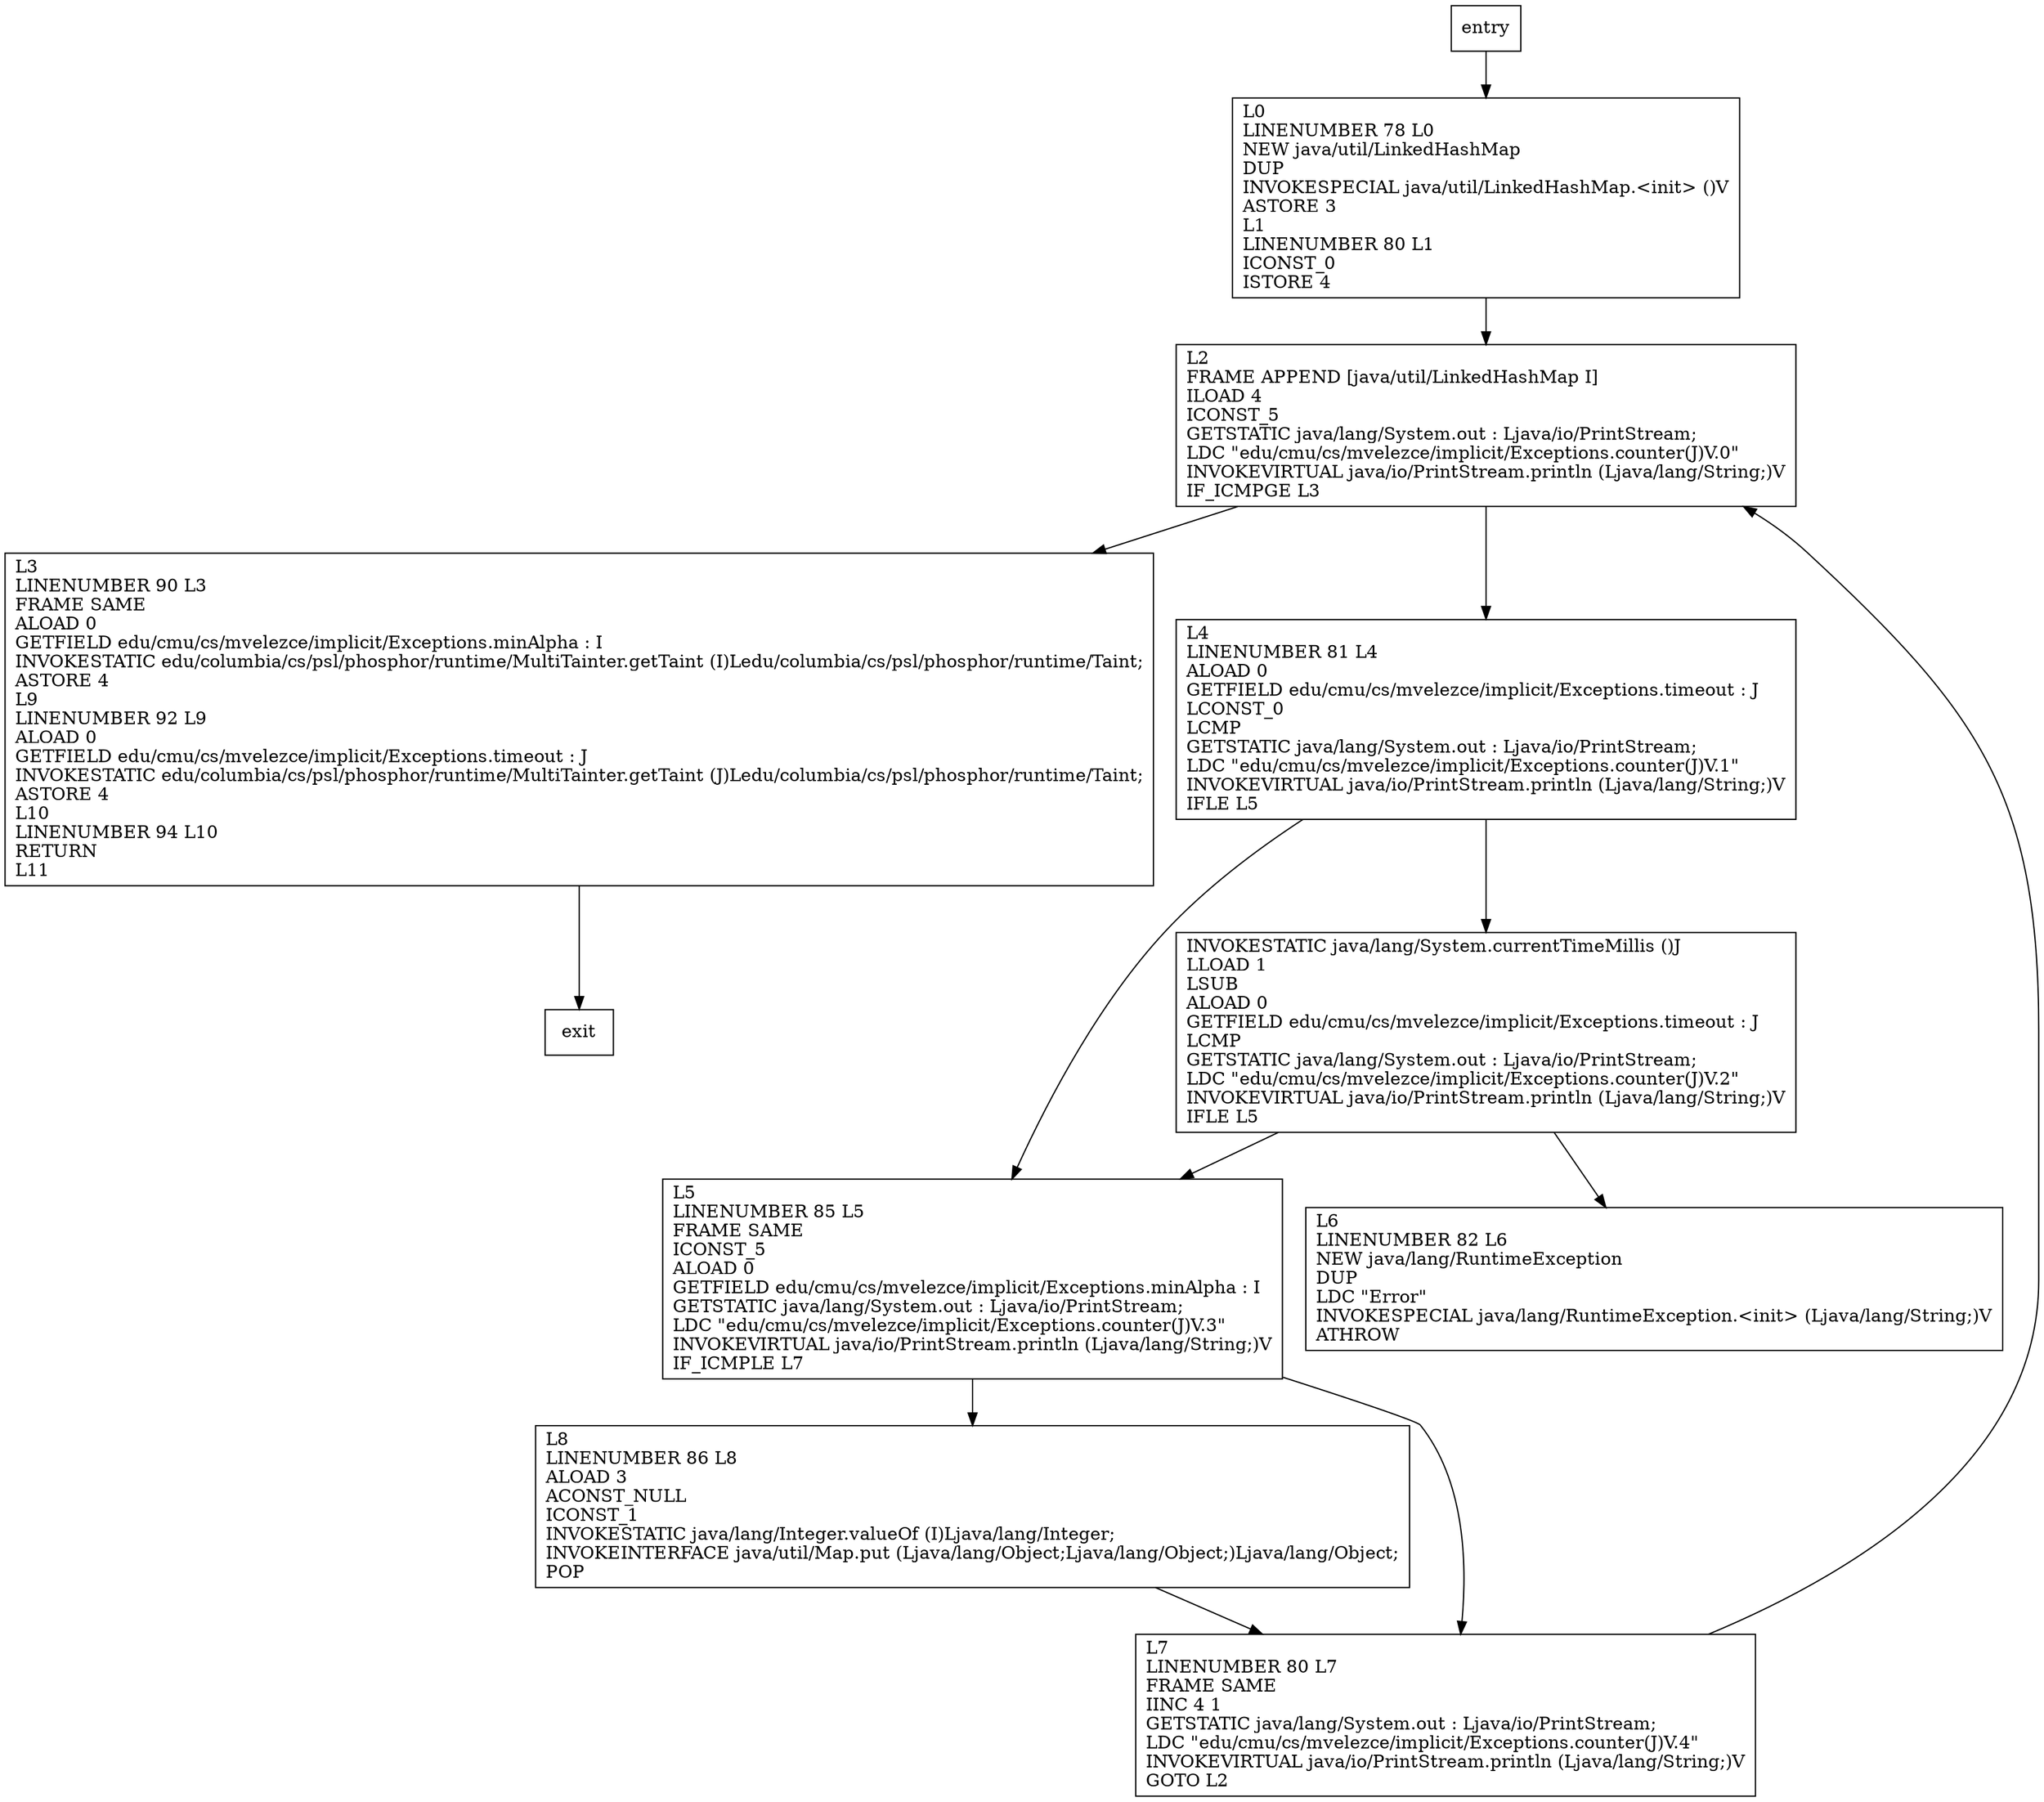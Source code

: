 digraph counter {
node [shape=record];
182259421 [label="L0\lLINENUMBER 78 L0\lNEW java/util/LinkedHashMap\lDUP\lINVOKESPECIAL java/util/LinkedHashMap.\<init\> ()V\lASTORE 3\lL1\lLINENUMBER 80 L1\lICONST_0\lISTORE 4\l"];
1262773598 [label="L3\lLINENUMBER 90 L3\lFRAME SAME\lALOAD 0\lGETFIELD edu/cmu/cs/mvelezce/implicit/Exceptions.minAlpha : I\lINVOKESTATIC edu/columbia/cs/psl/phosphor/runtime/MultiTainter.getTaint (I)Ledu/columbia/cs/psl/phosphor/runtime/Taint;\lASTORE 4\lL9\lLINENUMBER 92 L9\lALOAD 0\lGETFIELD edu/cmu/cs/mvelezce/implicit/Exceptions.timeout : J\lINVOKESTATIC edu/columbia/cs/psl/phosphor/runtime/MultiTainter.getTaint (J)Ledu/columbia/cs/psl/phosphor/runtime/Taint;\lASTORE 4\lL10\lLINENUMBER 94 L10\lRETURN\lL11\l"];
1344199921 [label="L8\lLINENUMBER 86 L8\lALOAD 3\lACONST_NULL\lICONST_1\lINVOKESTATIC java/lang/Integer.valueOf (I)Ljava/lang/Integer;\lINVOKEINTERFACE java/util/Map.put (Ljava/lang/Object;Ljava/lang/Object;)Ljava/lang/Object;\lPOP\l"];
715378067 [label="L2\lFRAME APPEND [java/util/LinkedHashMap I]\lILOAD 4\lICONST_5\lGETSTATIC java/lang/System.out : Ljava/io/PrintStream;\lLDC \"edu/cmu/cs/mvelezce/implicit/Exceptions.counter(J)V.0\"\lINVOKEVIRTUAL java/io/PrintStream.println (Ljava/lang/String;)V\lIF_ICMPGE L3\l"];
688726285 [label="L5\lLINENUMBER 85 L5\lFRAME SAME\lICONST_5\lALOAD 0\lGETFIELD edu/cmu/cs/mvelezce/implicit/Exceptions.minAlpha : I\lGETSTATIC java/lang/System.out : Ljava/io/PrintStream;\lLDC \"edu/cmu/cs/mvelezce/implicit/Exceptions.counter(J)V.3\"\lINVOKEVIRTUAL java/io/PrintStream.println (Ljava/lang/String;)V\lIF_ICMPLE L7\l"];
2124643775 [label="L4\lLINENUMBER 81 L4\lALOAD 0\lGETFIELD edu/cmu/cs/mvelezce/implicit/Exceptions.timeout : J\lLCONST_0\lLCMP\lGETSTATIC java/lang/System.out : Ljava/io/PrintStream;\lLDC \"edu/cmu/cs/mvelezce/implicit/Exceptions.counter(J)V.1\"\lINVOKEVIRTUAL java/io/PrintStream.println (Ljava/lang/String;)V\lIFLE L5\l"];
282821294 [label="L7\lLINENUMBER 80 L7\lFRAME SAME\lIINC 4 1\lGETSTATIC java/lang/System.out : Ljava/io/PrintStream;\lLDC \"edu/cmu/cs/mvelezce/implicit/Exceptions.counter(J)V.4\"\lINVOKEVIRTUAL java/io/PrintStream.println (Ljava/lang/String;)V\lGOTO L2\l"];
494317290 [label="INVOKESTATIC java/lang/System.currentTimeMillis ()J\lLLOAD 1\lLSUB\lALOAD 0\lGETFIELD edu/cmu/cs/mvelezce/implicit/Exceptions.timeout : J\lLCMP\lGETSTATIC java/lang/System.out : Ljava/io/PrintStream;\lLDC \"edu/cmu/cs/mvelezce/implicit/Exceptions.counter(J)V.2\"\lINVOKEVIRTUAL java/io/PrintStream.println (Ljava/lang/String;)V\lIFLE L5\l"];
2027775614 [label="L6\lLINENUMBER 82 L6\lNEW java/lang/RuntimeException\lDUP\lLDC \"Error\"\lINVOKESPECIAL java/lang/RuntimeException.\<init\> (Ljava/lang/String;)V\lATHROW\l"];
entry;
exit;
entry -> 182259421;
182259421 -> 715378067;
1262773598 -> exit;
1344199921 -> 282821294;
715378067 -> 1262773598;
715378067 -> 2124643775;
688726285 -> 1344199921;
688726285 -> 282821294;
2124643775 -> 688726285;
2124643775 -> 494317290;
282821294 -> 715378067;
494317290 -> 688726285;
494317290 -> 2027775614;
}

